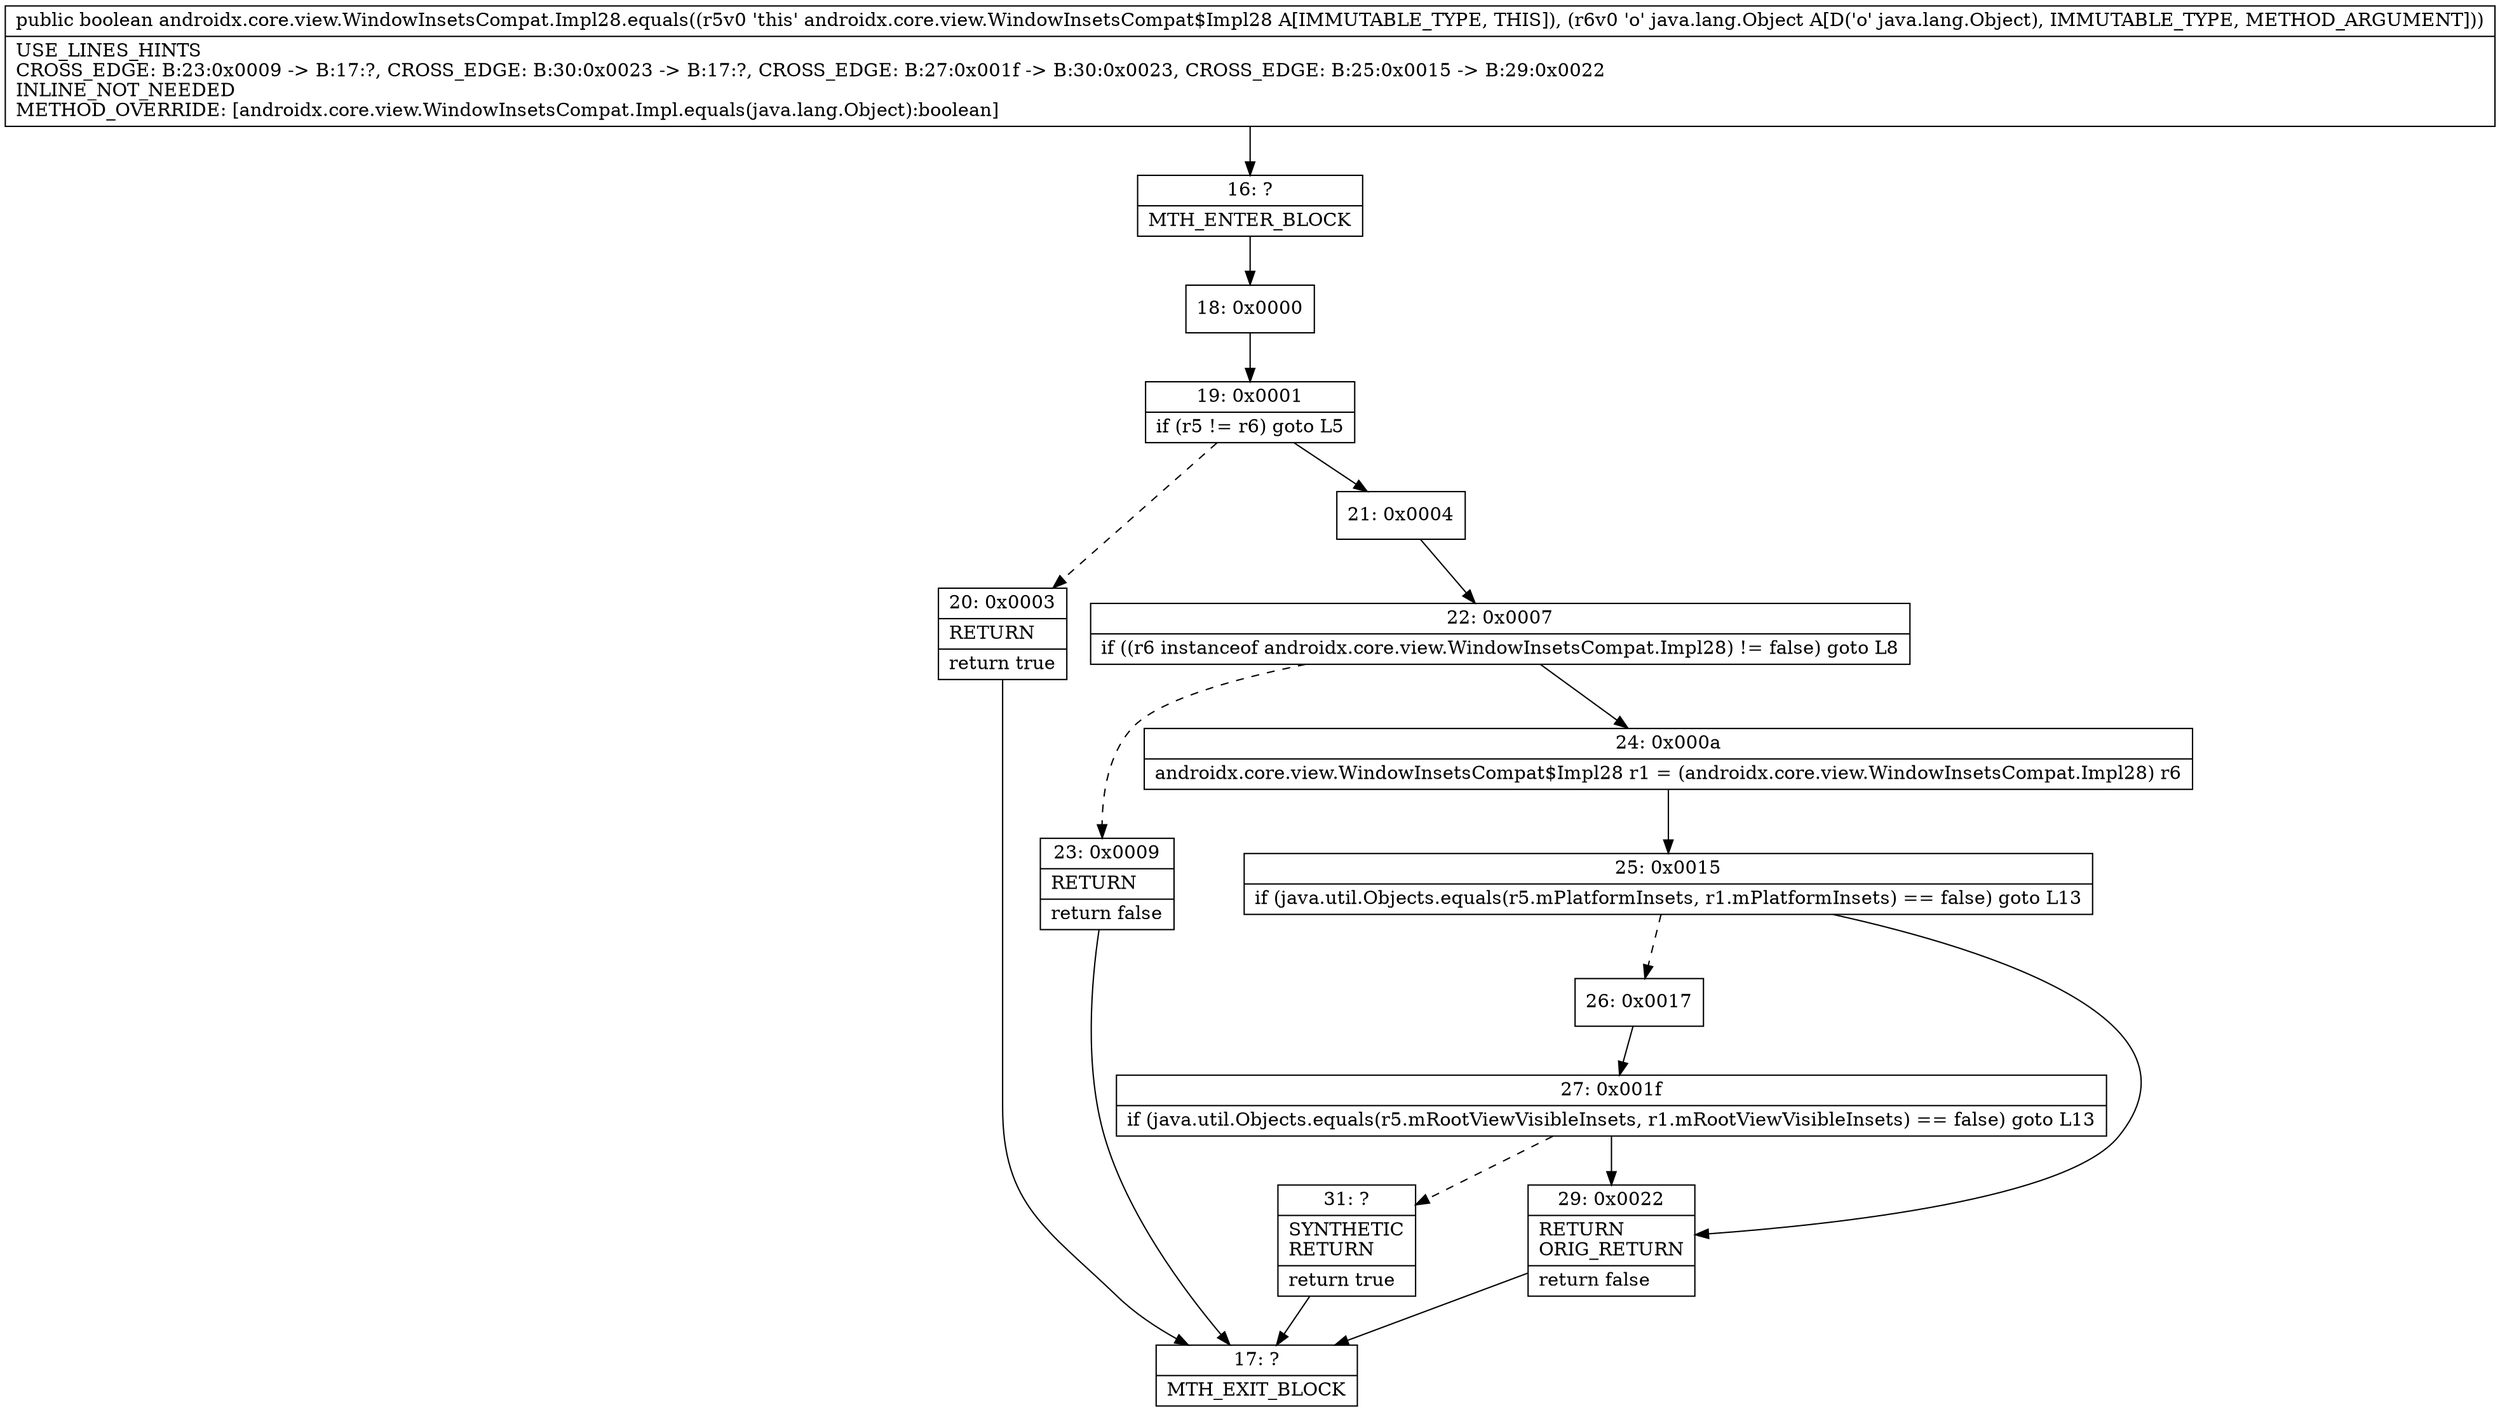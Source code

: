 digraph "CFG forandroidx.core.view.WindowInsetsCompat.Impl28.equals(Ljava\/lang\/Object;)Z" {
Node_16 [shape=record,label="{16\:\ ?|MTH_ENTER_BLOCK\l}"];
Node_18 [shape=record,label="{18\:\ 0x0000}"];
Node_19 [shape=record,label="{19\:\ 0x0001|if (r5 != r6) goto L5\l}"];
Node_20 [shape=record,label="{20\:\ 0x0003|RETURN\l|return true\l}"];
Node_17 [shape=record,label="{17\:\ ?|MTH_EXIT_BLOCK\l}"];
Node_21 [shape=record,label="{21\:\ 0x0004}"];
Node_22 [shape=record,label="{22\:\ 0x0007|if ((r6 instanceof androidx.core.view.WindowInsetsCompat.Impl28) != false) goto L8\l}"];
Node_23 [shape=record,label="{23\:\ 0x0009|RETURN\l|return false\l}"];
Node_24 [shape=record,label="{24\:\ 0x000a|androidx.core.view.WindowInsetsCompat$Impl28 r1 = (androidx.core.view.WindowInsetsCompat.Impl28) r6\l}"];
Node_25 [shape=record,label="{25\:\ 0x0015|if (java.util.Objects.equals(r5.mPlatformInsets, r1.mPlatformInsets) == false) goto L13\l}"];
Node_26 [shape=record,label="{26\:\ 0x0017}"];
Node_27 [shape=record,label="{27\:\ 0x001f|if (java.util.Objects.equals(r5.mRootViewVisibleInsets, r1.mRootViewVisibleInsets) == false) goto L13\l}"];
Node_31 [shape=record,label="{31\:\ ?|SYNTHETIC\lRETURN\l|return true\l}"];
Node_29 [shape=record,label="{29\:\ 0x0022|RETURN\lORIG_RETURN\l|return false\l}"];
MethodNode[shape=record,label="{public boolean androidx.core.view.WindowInsetsCompat.Impl28.equals((r5v0 'this' androidx.core.view.WindowInsetsCompat$Impl28 A[IMMUTABLE_TYPE, THIS]), (r6v0 'o' java.lang.Object A[D('o' java.lang.Object), IMMUTABLE_TYPE, METHOD_ARGUMENT]))  | USE_LINES_HINTS\lCROSS_EDGE: B:23:0x0009 \-\> B:17:?, CROSS_EDGE: B:30:0x0023 \-\> B:17:?, CROSS_EDGE: B:27:0x001f \-\> B:30:0x0023, CROSS_EDGE: B:25:0x0015 \-\> B:29:0x0022\lINLINE_NOT_NEEDED\lMETHOD_OVERRIDE: [androidx.core.view.WindowInsetsCompat.Impl.equals(java.lang.Object):boolean]\l}"];
MethodNode -> Node_16;Node_16 -> Node_18;
Node_18 -> Node_19;
Node_19 -> Node_20[style=dashed];
Node_19 -> Node_21;
Node_20 -> Node_17;
Node_21 -> Node_22;
Node_22 -> Node_23[style=dashed];
Node_22 -> Node_24;
Node_23 -> Node_17;
Node_24 -> Node_25;
Node_25 -> Node_26[style=dashed];
Node_25 -> Node_29;
Node_26 -> Node_27;
Node_27 -> Node_29;
Node_27 -> Node_31[style=dashed];
Node_31 -> Node_17;
Node_29 -> Node_17;
}

